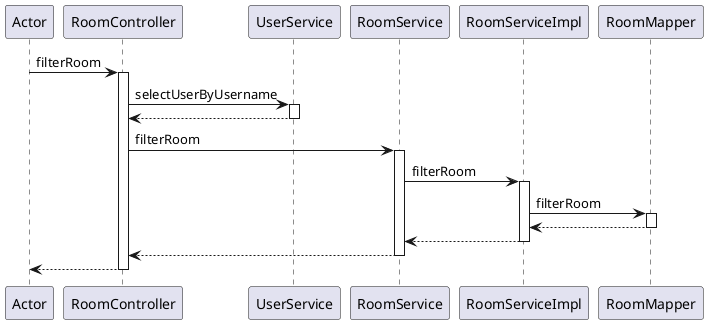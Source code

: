 @startuml
participant Actor
Actor -> RoomController : filterRoom
activate RoomController
RoomController -> UserService : selectUserByUsername
activate UserService
UserService --> RoomController
deactivate UserService
RoomController -> RoomService : filterRoom
activate RoomService
RoomService -> RoomServiceImpl : filterRoom
activate RoomServiceImpl
RoomServiceImpl -> RoomMapper : filterRoom
activate RoomMapper
RoomMapper --> RoomServiceImpl
deactivate RoomMapper
RoomServiceImpl --> RoomService
deactivate RoomServiceImpl
RoomService --> RoomController
deactivate RoomService
return
@enduml